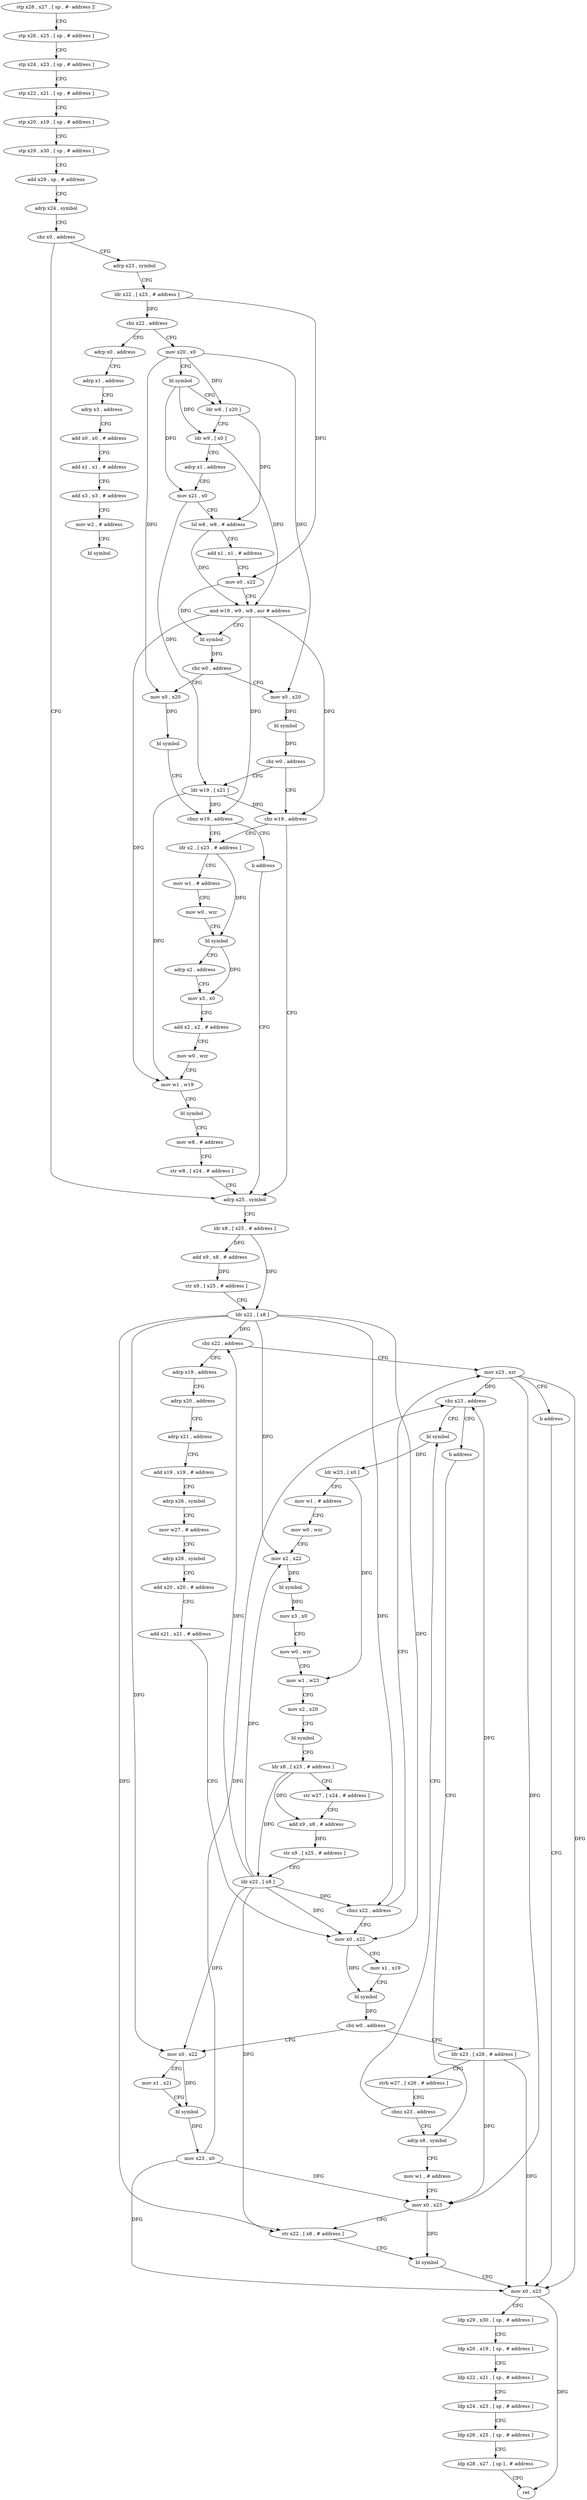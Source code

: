 digraph "func" {
"4203140" [label = "stp x28 , x27 , [ sp , #- address ]!" ]
"4203144" [label = "stp x26 , x25 , [ sp , # address ]" ]
"4203148" [label = "stp x24 , x23 , [ sp , # address ]" ]
"4203152" [label = "stp x22 , x21 , [ sp , # address ]" ]
"4203156" [label = "stp x20 , x19 , [ sp , # address ]" ]
"4203160" [label = "stp x29 , x30 , [ sp , # address ]" ]
"4203164" [label = "add x29 , sp , # address" ]
"4203168" [label = "adrp x24 , symbol" ]
"4203172" [label = "cbz x0 , address" ]
"4203304" [label = "adrp x25 , symbol" ]
"4203176" [label = "adrp x23 , symbol" ]
"4203308" [label = "ldr x8 , [ x25 , # address ]" ]
"4203312" [label = "add x9 , x8 , # address" ]
"4203316" [label = "str x9 , [ x25 , # address ]" ]
"4203320" [label = "ldr x22 , [ x8 ]" ]
"4203324" [label = "cbz x22 , address" ]
"4203484" [label = "mov x23 , xzr" ]
"4203328" [label = "adrp x19 , address" ]
"4203180" [label = "ldr x22 , [ x23 , # address ]" ]
"4203184" [label = "cbz x22 , address" ]
"4203560" [label = "adrp x0 , address" ]
"4203188" [label = "mov x20 , x0" ]
"4203488" [label = "b address" ]
"4203512" [label = "mov x0 , x23" ]
"4203332" [label = "adrp x20 , address" ]
"4203336" [label = "adrp x21 , address" ]
"4203340" [label = "add x19 , x19 , # address" ]
"4203344" [label = "adrp x26 , symbol" ]
"4203348" [label = "mov w27 , # address" ]
"4203352" [label = "adrp x28 , symbol" ]
"4203356" [label = "add x20 , x20 , # address" ]
"4203360" [label = "add x21 , x21 , # address" ]
"4203364" [label = "mov x0 , x22" ]
"4203564" [label = "adrp x1 , address" ]
"4203568" [label = "adrp x3 , address" ]
"4203572" [label = "add x0 , x0 , # address" ]
"4203576" [label = "add x1 , x1 , # address" ]
"4203580" [label = "add x3 , x3 , # address" ]
"4203584" [label = "mov w2 , # address" ]
"4203588" [label = "bl symbol" ]
"4203192" [label = "bl symbol" ]
"4203196" [label = "ldr w8 , [ x20 ]" ]
"4203200" [label = "ldr w9 , [ x0 ]" ]
"4203204" [label = "adrp x1 , address" ]
"4203208" [label = "mov x21 , x0" ]
"4203212" [label = "lsl w8 , w8 , # address" ]
"4203216" [label = "add x1 , x1 , # address" ]
"4203220" [label = "mov x0 , x22" ]
"4203224" [label = "and w19 , w9 , w8 , asr # address" ]
"4203228" [label = "bl symbol" ]
"4203232" [label = "cbz w0 , address" ]
"4203544" [label = "mov x0 , x20" ]
"4203236" [label = "mov x0 , x20" ]
"4203516" [label = "ldp x29 , x30 , [ sp , # address ]" ]
"4203520" [label = "ldp x20 , x19 , [ sp , # address ]" ]
"4203524" [label = "ldp x22 , x21 , [ sp , # address ]" ]
"4203528" [label = "ldp x24 , x23 , [ sp , # address ]" ]
"4203532" [label = "ldp x26 , x25 , [ sp , # address ]" ]
"4203536" [label = "ldp x28 , x27 , [ sp ] , # address" ]
"4203540" [label = "ret" ]
"4203404" [label = "ldr x23 , [ x28 , # address ]" ]
"4203408" [label = "strb w27 , [ x26 , # address ]" ]
"4203412" [label = "cbnz x23 , address" ]
"4203492" [label = "adrp x8 , symbol" ]
"4203416" [label = "bl symbol" ]
"4203380" [label = "mov x0 , x22" ]
"4203384" [label = "mov x1 , x21" ]
"4203388" [label = "bl symbol" ]
"4203392" [label = "mov x23 , x0" ]
"4203396" [label = "cbz x23 , address" ]
"4203400" [label = "b address" ]
"4203548" [label = "bl symbol" ]
"4203552" [label = "cbnz w19 , address" ]
"4203256" [label = "ldr x2 , [ x23 , # address ]" ]
"4203556" [label = "b address" ]
"4203240" [label = "bl symbol" ]
"4203244" [label = "cbz w0 , address" ]
"4203252" [label = "cbz w19 , address" ]
"4203248" [label = "ldr w19 , [ x21 ]" ]
"4203496" [label = "mov w1 , # address" ]
"4203500" [label = "mov x0 , x23" ]
"4203504" [label = "str x22 , [ x8 , # address ]" ]
"4203508" [label = "bl symbol" ]
"4203420" [label = "ldr w23 , [ x0 ]" ]
"4203424" [label = "mov w1 , # address" ]
"4203428" [label = "mov w0 , wzr" ]
"4203432" [label = "mov x2 , x22" ]
"4203436" [label = "bl symbol" ]
"4203440" [label = "mov x3 , x0" ]
"4203444" [label = "mov w0 , wzr" ]
"4203448" [label = "mov w1 , w23" ]
"4203452" [label = "mov x2 , x20" ]
"4203456" [label = "bl symbol" ]
"4203460" [label = "ldr x8 , [ x25 , # address ]" ]
"4203464" [label = "str w27 , [ x24 , # address ]" ]
"4203468" [label = "add x9 , x8 , # address" ]
"4203472" [label = "str x9 , [ x25 , # address ]" ]
"4203476" [label = "ldr x22 , [ x8 ]" ]
"4203480" [label = "cbnz x22 , address" ]
"4203260" [label = "mov w1 , # address" ]
"4203264" [label = "mov w0 , wzr" ]
"4203268" [label = "bl symbol" ]
"4203272" [label = "adrp x2 , address" ]
"4203276" [label = "mov x3 , x0" ]
"4203280" [label = "add x2 , x2 , # address" ]
"4203284" [label = "mov w0 , wzr" ]
"4203288" [label = "mov w1 , w19" ]
"4203292" [label = "bl symbol" ]
"4203296" [label = "mov w8 , # address" ]
"4203300" [label = "str w8 , [ x24 , # address ]" ]
"4203368" [label = "mov x1 , x19" ]
"4203372" [label = "bl symbol" ]
"4203376" [label = "cbz w0 , address" ]
"4203140" -> "4203144" [ label = "CFG" ]
"4203144" -> "4203148" [ label = "CFG" ]
"4203148" -> "4203152" [ label = "CFG" ]
"4203152" -> "4203156" [ label = "CFG" ]
"4203156" -> "4203160" [ label = "CFG" ]
"4203160" -> "4203164" [ label = "CFG" ]
"4203164" -> "4203168" [ label = "CFG" ]
"4203168" -> "4203172" [ label = "CFG" ]
"4203172" -> "4203304" [ label = "CFG" ]
"4203172" -> "4203176" [ label = "CFG" ]
"4203304" -> "4203308" [ label = "CFG" ]
"4203176" -> "4203180" [ label = "CFG" ]
"4203308" -> "4203312" [ label = "DFG" ]
"4203308" -> "4203320" [ label = "DFG" ]
"4203312" -> "4203316" [ label = "DFG" ]
"4203316" -> "4203320" [ label = "CFG" ]
"4203320" -> "4203324" [ label = "DFG" ]
"4203320" -> "4203364" [ label = "DFG" ]
"4203320" -> "4203380" [ label = "DFG" ]
"4203320" -> "4203504" [ label = "DFG" ]
"4203320" -> "4203432" [ label = "DFG" ]
"4203320" -> "4203480" [ label = "DFG" ]
"4203324" -> "4203484" [ label = "CFG" ]
"4203324" -> "4203328" [ label = "CFG" ]
"4203484" -> "4203488" [ label = "CFG" ]
"4203484" -> "4203512" [ label = "DFG" ]
"4203484" -> "4203396" [ label = "DFG" ]
"4203484" -> "4203500" [ label = "DFG" ]
"4203328" -> "4203332" [ label = "CFG" ]
"4203180" -> "4203184" [ label = "DFG" ]
"4203180" -> "4203220" [ label = "DFG" ]
"4203184" -> "4203560" [ label = "CFG" ]
"4203184" -> "4203188" [ label = "CFG" ]
"4203560" -> "4203564" [ label = "CFG" ]
"4203188" -> "4203192" [ label = "CFG" ]
"4203188" -> "4203196" [ label = "DFG" ]
"4203188" -> "4203544" [ label = "DFG" ]
"4203188" -> "4203236" [ label = "DFG" ]
"4203488" -> "4203512" [ label = "CFG" ]
"4203512" -> "4203516" [ label = "CFG" ]
"4203512" -> "4203540" [ label = "DFG" ]
"4203332" -> "4203336" [ label = "CFG" ]
"4203336" -> "4203340" [ label = "CFG" ]
"4203340" -> "4203344" [ label = "CFG" ]
"4203344" -> "4203348" [ label = "CFG" ]
"4203348" -> "4203352" [ label = "CFG" ]
"4203352" -> "4203356" [ label = "CFG" ]
"4203356" -> "4203360" [ label = "CFG" ]
"4203360" -> "4203364" [ label = "CFG" ]
"4203364" -> "4203368" [ label = "CFG" ]
"4203364" -> "4203372" [ label = "DFG" ]
"4203564" -> "4203568" [ label = "CFG" ]
"4203568" -> "4203572" [ label = "CFG" ]
"4203572" -> "4203576" [ label = "CFG" ]
"4203576" -> "4203580" [ label = "CFG" ]
"4203580" -> "4203584" [ label = "CFG" ]
"4203584" -> "4203588" [ label = "CFG" ]
"4203192" -> "4203196" [ label = "CFG" ]
"4203192" -> "4203200" [ label = "DFG" ]
"4203192" -> "4203208" [ label = "DFG" ]
"4203196" -> "4203200" [ label = "CFG" ]
"4203196" -> "4203212" [ label = "DFG" ]
"4203200" -> "4203204" [ label = "CFG" ]
"4203200" -> "4203224" [ label = "DFG" ]
"4203204" -> "4203208" [ label = "CFG" ]
"4203208" -> "4203212" [ label = "CFG" ]
"4203208" -> "4203248" [ label = "DFG" ]
"4203212" -> "4203216" [ label = "CFG" ]
"4203212" -> "4203224" [ label = "DFG" ]
"4203216" -> "4203220" [ label = "CFG" ]
"4203220" -> "4203224" [ label = "CFG" ]
"4203220" -> "4203228" [ label = "DFG" ]
"4203224" -> "4203228" [ label = "CFG" ]
"4203224" -> "4203552" [ label = "DFG" ]
"4203224" -> "4203288" [ label = "DFG" ]
"4203224" -> "4203252" [ label = "DFG" ]
"4203228" -> "4203232" [ label = "DFG" ]
"4203232" -> "4203544" [ label = "CFG" ]
"4203232" -> "4203236" [ label = "CFG" ]
"4203544" -> "4203548" [ label = "DFG" ]
"4203236" -> "4203240" [ label = "DFG" ]
"4203516" -> "4203520" [ label = "CFG" ]
"4203520" -> "4203524" [ label = "CFG" ]
"4203524" -> "4203528" [ label = "CFG" ]
"4203528" -> "4203532" [ label = "CFG" ]
"4203532" -> "4203536" [ label = "CFG" ]
"4203536" -> "4203540" [ label = "CFG" ]
"4203404" -> "4203408" [ label = "CFG" ]
"4203404" -> "4203512" [ label = "DFG" ]
"4203404" -> "4203396" [ label = "DFG" ]
"4203404" -> "4203500" [ label = "DFG" ]
"4203408" -> "4203412" [ label = "CFG" ]
"4203412" -> "4203492" [ label = "CFG" ]
"4203412" -> "4203416" [ label = "CFG" ]
"4203492" -> "4203496" [ label = "CFG" ]
"4203416" -> "4203420" [ label = "DFG" ]
"4203380" -> "4203384" [ label = "CFG" ]
"4203380" -> "4203388" [ label = "DFG" ]
"4203384" -> "4203388" [ label = "CFG" ]
"4203388" -> "4203392" [ label = "DFG" ]
"4203392" -> "4203396" [ label = "DFG" ]
"4203392" -> "4203512" [ label = "DFG" ]
"4203392" -> "4203500" [ label = "DFG" ]
"4203396" -> "4203416" [ label = "CFG" ]
"4203396" -> "4203400" [ label = "CFG" ]
"4203400" -> "4203492" [ label = "CFG" ]
"4203548" -> "4203552" [ label = "CFG" ]
"4203552" -> "4203256" [ label = "CFG" ]
"4203552" -> "4203556" [ label = "CFG" ]
"4203256" -> "4203260" [ label = "CFG" ]
"4203256" -> "4203268" [ label = "DFG" ]
"4203556" -> "4203304" [ label = "CFG" ]
"4203240" -> "4203244" [ label = "DFG" ]
"4203244" -> "4203252" [ label = "CFG" ]
"4203244" -> "4203248" [ label = "CFG" ]
"4203252" -> "4203304" [ label = "CFG" ]
"4203252" -> "4203256" [ label = "CFG" ]
"4203248" -> "4203252" [ label = "DFG" ]
"4203248" -> "4203552" [ label = "DFG" ]
"4203248" -> "4203288" [ label = "DFG" ]
"4203496" -> "4203500" [ label = "CFG" ]
"4203500" -> "4203504" [ label = "CFG" ]
"4203500" -> "4203508" [ label = "DFG" ]
"4203504" -> "4203508" [ label = "CFG" ]
"4203508" -> "4203512" [ label = "CFG" ]
"4203420" -> "4203424" [ label = "CFG" ]
"4203420" -> "4203448" [ label = "DFG" ]
"4203424" -> "4203428" [ label = "CFG" ]
"4203428" -> "4203432" [ label = "CFG" ]
"4203432" -> "4203436" [ label = "DFG" ]
"4203436" -> "4203440" [ label = "DFG" ]
"4203440" -> "4203444" [ label = "CFG" ]
"4203444" -> "4203448" [ label = "CFG" ]
"4203448" -> "4203452" [ label = "CFG" ]
"4203452" -> "4203456" [ label = "CFG" ]
"4203456" -> "4203460" [ label = "CFG" ]
"4203460" -> "4203464" [ label = "CFG" ]
"4203460" -> "4203468" [ label = "DFG" ]
"4203460" -> "4203476" [ label = "DFG" ]
"4203464" -> "4203468" [ label = "CFG" ]
"4203468" -> "4203472" [ label = "DFG" ]
"4203472" -> "4203476" [ label = "CFG" ]
"4203476" -> "4203480" [ label = "DFG" ]
"4203476" -> "4203324" [ label = "DFG" ]
"4203476" -> "4203364" [ label = "DFG" ]
"4203476" -> "4203380" [ label = "DFG" ]
"4203476" -> "4203504" [ label = "DFG" ]
"4203476" -> "4203432" [ label = "DFG" ]
"4203480" -> "4203364" [ label = "CFG" ]
"4203480" -> "4203484" [ label = "CFG" ]
"4203260" -> "4203264" [ label = "CFG" ]
"4203264" -> "4203268" [ label = "CFG" ]
"4203268" -> "4203272" [ label = "CFG" ]
"4203268" -> "4203276" [ label = "DFG" ]
"4203272" -> "4203276" [ label = "CFG" ]
"4203276" -> "4203280" [ label = "CFG" ]
"4203280" -> "4203284" [ label = "CFG" ]
"4203284" -> "4203288" [ label = "CFG" ]
"4203288" -> "4203292" [ label = "CFG" ]
"4203292" -> "4203296" [ label = "CFG" ]
"4203296" -> "4203300" [ label = "CFG" ]
"4203300" -> "4203304" [ label = "CFG" ]
"4203368" -> "4203372" [ label = "CFG" ]
"4203372" -> "4203376" [ label = "DFG" ]
"4203376" -> "4203404" [ label = "CFG" ]
"4203376" -> "4203380" [ label = "CFG" ]
}
